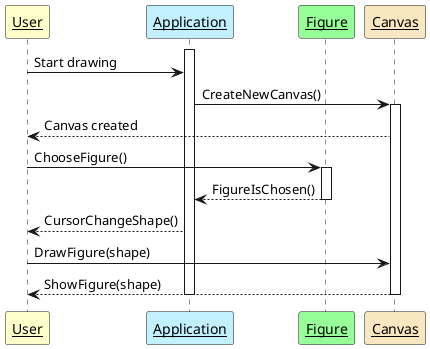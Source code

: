 @startuml
skinparam app 30
skinparam c 15
skinparam f 10
skinparam sequenceParticipant underline

participant User #Business
participant Application #Application
participant Figure #Physical
participant Canvas #Strategy

activate Application
User -> Application: Start drawing

Application -> Canvas: CreateNewCanvas()

activate Canvas
Canvas --> User: Canvas created

User -> Figure: ChooseFigure()
activate Figure
Figure --> Application: FigureIsChosen()

deactivate Figure

Application --> User : CursorChangeShape()
User -> Canvas: DrawFigure(shape)

Canvas --> User: ShowFigure(shape)

deactivate Canvas
deactivate Application

@enduml
